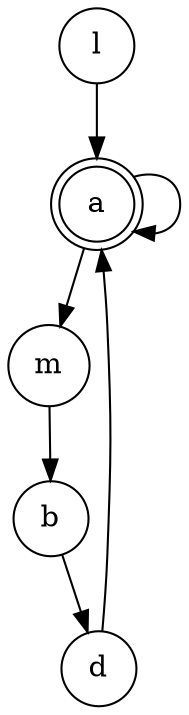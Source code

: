 digraph {   
    node [shape = doublecircle, color = black] a ;
    node [shape = circle];
    node [color= black];
    l -> a -> m -> b -> d -> a -> a;	
}